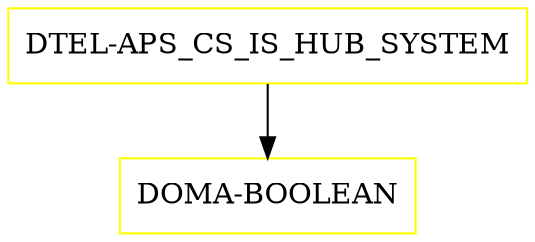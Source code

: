 digraph G {
  "DTEL-APS_CS_IS_HUB_SYSTEM" [shape=box,color=yellow];
  "DOMA-BOOLEAN" [shape=box,color=yellow,URL="./DOMA_BOOLEAN.html"];
  "DTEL-APS_CS_IS_HUB_SYSTEM" -> "DOMA-BOOLEAN";
}
